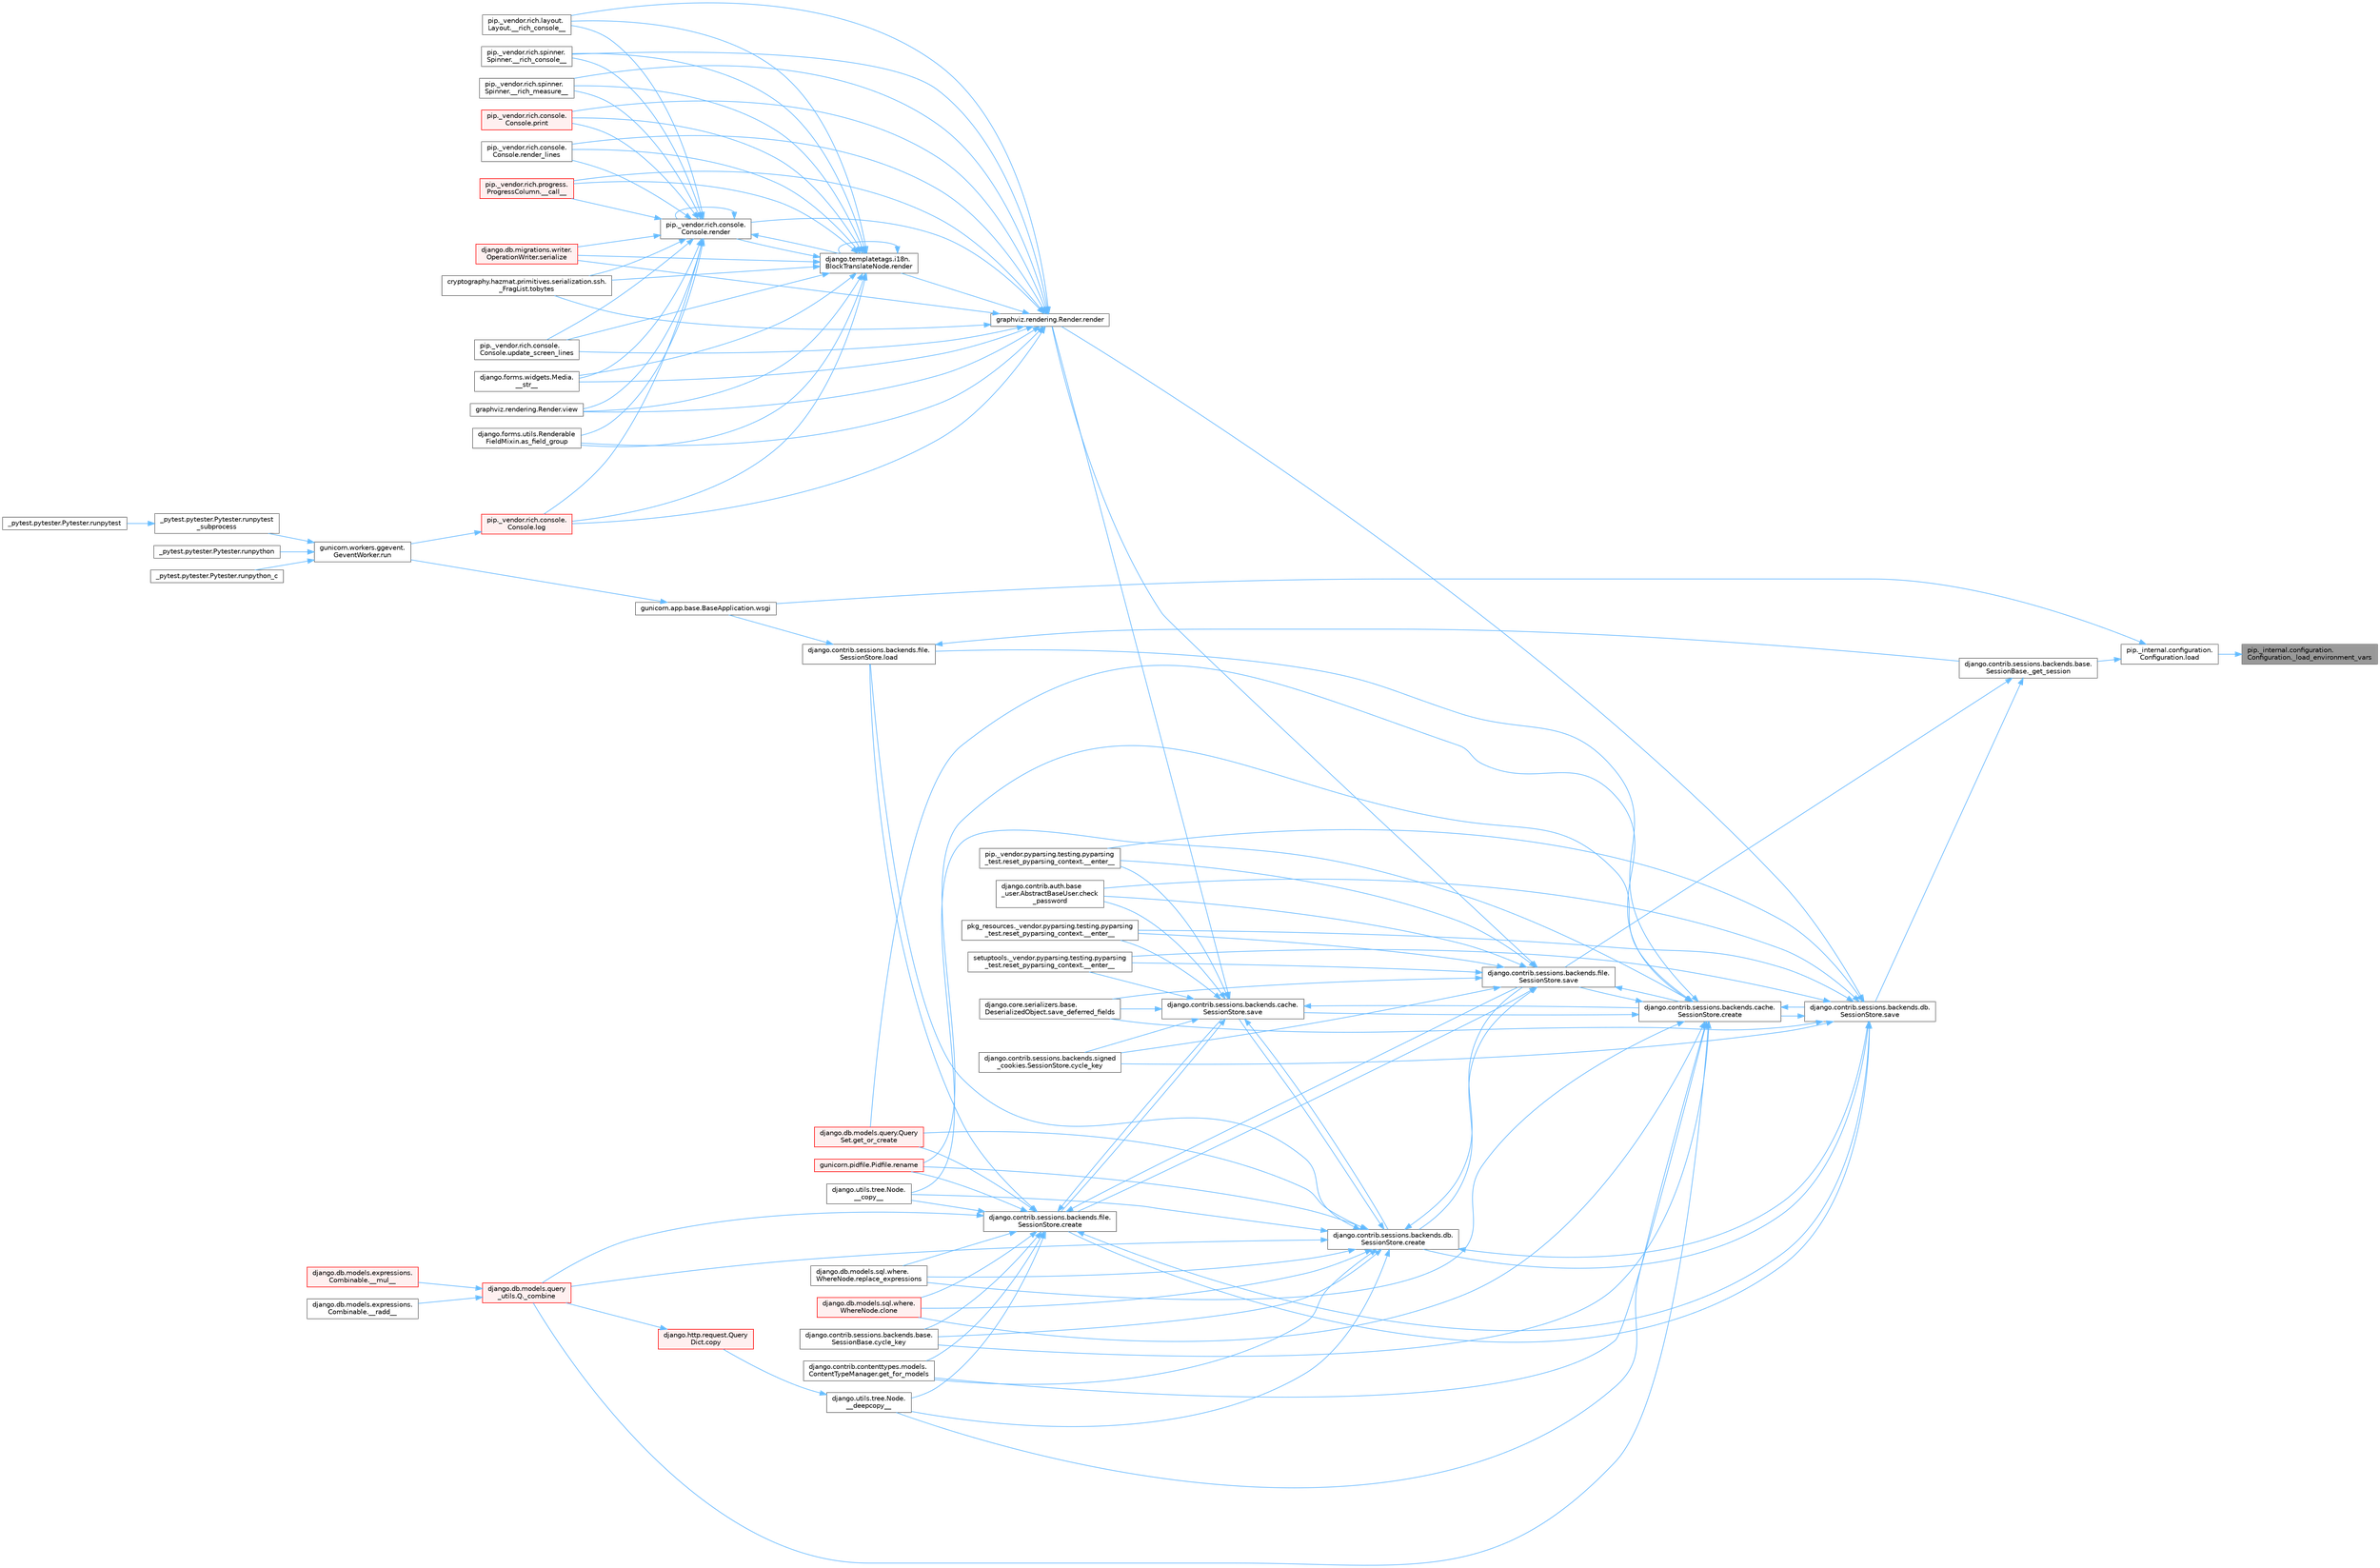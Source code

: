 digraph "pip._internal.configuration.Configuration._load_environment_vars"
{
 // LATEX_PDF_SIZE
  bgcolor="transparent";
  edge [fontname=Helvetica,fontsize=10,labelfontname=Helvetica,labelfontsize=10];
  node [fontname=Helvetica,fontsize=10,shape=box,height=0.2,width=0.4];
  rankdir="RL";
  Node1 [id="Node000001",label="pip._internal.configuration.\lConfiguration._load_environment_vars",height=0.2,width=0.4,color="gray40", fillcolor="grey60", style="filled", fontcolor="black",tooltip=" "];
  Node1 -> Node2 [id="edge1_Node000001_Node000002",dir="back",color="steelblue1",style="solid",tooltip=" "];
  Node2 [id="Node000002",label="pip._internal.configuration.\lConfiguration.load",height=0.2,width=0.4,color="grey40", fillcolor="white", style="filled",URL="$classpip_1_1__internal_1_1configuration_1_1_configuration.html#acc3aa857df7198ccb6f5eb3e728545f6",tooltip=" "];
  Node2 -> Node3 [id="edge2_Node000002_Node000003",dir="back",color="steelblue1",style="solid",tooltip=" "];
  Node3 [id="Node000003",label="django.contrib.sessions.backends.base.\lSessionBase._get_session",height=0.2,width=0.4,color="grey40", fillcolor="white", style="filled",URL="$classdjango_1_1contrib_1_1sessions_1_1backends_1_1base_1_1_session_base.html#a3ca0af594cbb5d34f3d4f76c8f90bf4f",tooltip=" "];
  Node3 -> Node4 [id="edge3_Node000003_Node000004",dir="back",color="steelblue1",style="solid",tooltip=" "];
  Node4 [id="Node000004",label="django.contrib.sessions.backends.db.\lSessionStore.save",height=0.2,width=0.4,color="grey40", fillcolor="white", style="filled",URL="$classdjango_1_1contrib_1_1sessions_1_1backends_1_1db_1_1_session_store.html#a68a6b4f159bd3dc969ec80b34c1622af",tooltip=" "];
  Node4 -> Node5 [id="edge4_Node000004_Node000005",dir="back",color="steelblue1",style="solid",tooltip=" "];
  Node5 [id="Node000005",label="pip._vendor.pyparsing.testing.pyparsing\l_test.reset_pyparsing_context.__enter__",height=0.2,width=0.4,color="grey40", fillcolor="white", style="filled",URL="$classpip_1_1__vendor_1_1pyparsing_1_1testing_1_1pyparsing__test_1_1reset__pyparsing__context.html#a3d39d97a0d95a9b46c987e6dff52b7c0",tooltip=" "];
  Node4 -> Node6 [id="edge5_Node000004_Node000006",dir="back",color="steelblue1",style="solid",tooltip=" "];
  Node6 [id="Node000006",label="pkg_resources._vendor.pyparsing.testing.pyparsing\l_test.reset_pyparsing_context.__enter__",height=0.2,width=0.4,color="grey40", fillcolor="white", style="filled",URL="$classpkg__resources_1_1__vendor_1_1pyparsing_1_1testing_1_1pyparsing__test_1_1reset__pyparsing__context.html#a8d8360c033ccc7296fb9323a07cdeb25",tooltip=" "];
  Node4 -> Node7 [id="edge6_Node000004_Node000007",dir="back",color="steelblue1",style="solid",tooltip=" "];
  Node7 [id="Node000007",label="setuptools._vendor.pyparsing.testing.pyparsing\l_test.reset_pyparsing_context.__enter__",height=0.2,width=0.4,color="grey40", fillcolor="white", style="filled",URL="$classsetuptools_1_1__vendor_1_1pyparsing_1_1testing_1_1pyparsing__test_1_1reset__pyparsing__context.html#a436e2ea8355c86505c8cfdae81714c7c",tooltip=" "];
  Node4 -> Node8 [id="edge7_Node000004_Node000008",dir="back",color="steelblue1",style="solid",tooltip=" "];
  Node8 [id="Node000008",label="django.contrib.auth.base\l_user.AbstractBaseUser.check\l_password",height=0.2,width=0.4,color="grey40", fillcolor="white", style="filled",URL="$classdjango_1_1contrib_1_1auth_1_1base__user_1_1_abstract_base_user.html#aaa9bb7fa5353bc1917dbd7f87b63321a",tooltip=" "];
  Node4 -> Node9 [id="edge8_Node000004_Node000009",dir="back",color="steelblue1",style="solid",tooltip=" "];
  Node9 [id="Node000009",label="django.contrib.sessions.backends.cache.\lSessionStore.create",height=0.2,width=0.4,color="grey40", fillcolor="white", style="filled",URL="$classdjango_1_1contrib_1_1sessions_1_1backends_1_1cache_1_1_session_store.html#a38c9efbdb5115fd1820ae198b767c39c",tooltip=" "];
  Node9 -> Node10 [id="edge9_Node000009_Node000010",dir="back",color="steelblue1",style="solid",tooltip=" "];
  Node10 [id="Node000010",label="django.utils.tree.Node.\l__copy__",height=0.2,width=0.4,color="grey40", fillcolor="white", style="filled",URL="$classdjango_1_1utils_1_1tree_1_1_node.html#abae878f6b4500b8b241c23d8fac46e63",tooltip=" "];
  Node9 -> Node11 [id="edge10_Node000009_Node000011",dir="back",color="steelblue1",style="solid",tooltip=" "];
  Node11 [id="Node000011",label="django.utils.tree.Node.\l__deepcopy__",height=0.2,width=0.4,color="grey40", fillcolor="white", style="filled",URL="$classdjango_1_1utils_1_1tree_1_1_node.html#a38840c46ded3963808edbeec90765d6b",tooltip=" "];
  Node11 -> Node12 [id="edge11_Node000011_Node000012",dir="back",color="steelblue1",style="solid",tooltip=" "];
  Node12 [id="Node000012",label="django.http.request.Query\lDict.copy",height=0.2,width=0.4,color="red", fillcolor="#FFF0F0", style="filled",URL="$classdjango_1_1http_1_1request_1_1_query_dict.html#ada9e4956e62868c5587b9ffde7b358b5",tooltip=" "];
  Node12 -> Node154 [id="edge12_Node000012_Node000154",dir="back",color="steelblue1",style="solid",tooltip=" "];
  Node154 [id="Node000154",label="django.db.models.query\l_utils.Q._combine",height=0.2,width=0.4,color="red", fillcolor="#FFF0F0", style="filled",URL="$classdjango_1_1db_1_1models_1_1query__utils_1_1_q.html#ade621b98231b73615e1aa3a726560c55",tooltip=" "];
  Node154 -> Node155 [id="edge13_Node000154_Node000155",dir="back",color="steelblue1",style="solid",tooltip=" "];
  Node155 [id="Node000155",label="django.db.models.expressions.\lCombinable.__mul__",height=0.2,width=0.4,color="red", fillcolor="#FFF0F0", style="filled",URL="$classdjango_1_1db_1_1models_1_1expressions_1_1_combinable.html#a18670e03ec4b2fc0eafb0782602b72ec",tooltip=" "];
  Node154 -> Node159 [id="edge14_Node000154_Node000159",dir="back",color="steelblue1",style="solid",tooltip=" "];
  Node159 [id="Node000159",label="django.db.models.expressions.\lCombinable.__radd__",height=0.2,width=0.4,color="grey40", fillcolor="white", style="filled",URL="$classdjango_1_1db_1_1models_1_1expressions_1_1_combinable.html#a4872efab02abfbe2d20977469210ce25",tooltip=" "];
  Node9 -> Node154 [id="edge15_Node000009_Node000154",dir="back",color="steelblue1",style="solid",tooltip=" "];
  Node9 -> Node394 [id="edge16_Node000009_Node000394",dir="back",color="steelblue1",style="solid",tooltip=" "];
  Node394 [id="Node000394",label="django.db.models.sql.where.\lWhereNode.clone",height=0.2,width=0.4,color="red", fillcolor="#FFF0F0", style="filled",URL="$classdjango_1_1db_1_1models_1_1sql_1_1where_1_1_where_node.html#a0faff63950b774ce4ad391ea1f6b6d2c",tooltip=" "];
  Node9 -> Node32 [id="edge17_Node000009_Node000032",dir="back",color="steelblue1",style="solid",tooltip=" "];
  Node32 [id="Node000032",label="django.contrib.sessions.backends.base.\lSessionBase.cycle_key",height=0.2,width=0.4,color="grey40", fillcolor="white", style="filled",URL="$classdjango_1_1contrib_1_1sessions_1_1backends_1_1base_1_1_session_base.html#a6955e9bebe4e5b7d463bccfcf9181016",tooltip=" "];
  Node9 -> Node519 [id="edge18_Node000009_Node000519",dir="back",color="steelblue1",style="solid",tooltip=" "];
  Node519 [id="Node000519",label="django.contrib.contenttypes.models.\lContentTypeManager.get_for_models",height=0.2,width=0.4,color="grey40", fillcolor="white", style="filled",URL="$classdjango_1_1contrib_1_1contenttypes_1_1models_1_1_content_type_manager.html#a541a2e215680799739b6f8c1b19ddda4",tooltip=" "];
  Node9 -> Node520 [id="edge19_Node000009_Node000520",dir="back",color="steelblue1",style="solid",tooltip=" "];
  Node520 [id="Node000520",label="django.db.models.query.Query\lSet.get_or_create",height=0.2,width=0.4,color="red", fillcolor="#FFF0F0", style="filled",URL="$classdjango_1_1db_1_1models_1_1query_1_1_query_set.html#a0f727927ec4d1b9f3087b831cc911c59",tooltip=" "];
  Node9 -> Node302 [id="edge20_Node000009_Node000302",dir="back",color="steelblue1",style="solid",tooltip=" "];
  Node302 [id="Node000302",label="django.contrib.sessions.backends.file.\lSessionStore.load",height=0.2,width=0.4,color="grey40", fillcolor="white", style="filled",URL="$classdjango_1_1contrib_1_1sessions_1_1backends_1_1file_1_1_session_store.html#a408fa63512306fbaa7bbb62742f0295f",tooltip=" "];
  Node302 -> Node3 [id="edge21_Node000302_Node000003",dir="back",color="steelblue1",style="solid",tooltip=" "];
  Node302 -> Node299 [id="edge22_Node000302_Node000299",dir="back",color="steelblue1",style="solid",tooltip=" "];
  Node299 [id="Node000299",label="gunicorn.app.base.BaseApplication.wsgi",height=0.2,width=0.4,color="grey40", fillcolor="white", style="filled",URL="$classgunicorn_1_1app_1_1base_1_1_base_application.html#a18ae24b2d0d44fb694b9f2b0cdffa670",tooltip=" "];
  Node299 -> Node300 [id="edge23_Node000299_Node000300",dir="back",color="steelblue1",style="solid",tooltip=" "];
  Node300 [id="Node000300",label="gunicorn.workers.ggevent.\lGeventWorker.run",height=0.2,width=0.4,color="grey40", fillcolor="white", style="filled",URL="$classgunicorn_1_1workers_1_1ggevent_1_1_gevent_worker.html#a0d8ffe6d6db44cfe8310ccf5643506ee",tooltip=" "];
  Node300 -> Node105 [id="edge24_Node000300_Node000105",dir="back",color="steelblue1",style="solid",tooltip=" "];
  Node105 [id="Node000105",label="_pytest.pytester.Pytester.runpytest\l_subprocess",height=0.2,width=0.4,color="grey40", fillcolor="white", style="filled",URL="$class__pytest_1_1pytester_1_1_pytester.html#a59323c6d6a1469a1206f1c0b8fce99c9",tooltip=" "];
  Node105 -> Node106 [id="edge25_Node000105_Node000106",dir="back",color="steelblue1",style="solid",tooltip=" "];
  Node106 [id="Node000106",label="_pytest.pytester.Pytester.runpytest",height=0.2,width=0.4,color="grey40", fillcolor="white", style="filled",URL="$class__pytest_1_1pytester_1_1_pytester.html#a2765db48ffe1b8853581d711ff43a87b",tooltip=" "];
  Node300 -> Node107 [id="edge26_Node000300_Node000107",dir="back",color="steelblue1",style="solid",tooltip=" "];
  Node107 [id="Node000107",label="_pytest.pytester.Pytester.runpython",height=0.2,width=0.4,color="grey40", fillcolor="white", style="filled",URL="$class__pytest_1_1pytester_1_1_pytester.html#a4e0c539507f15fd333cf618faf9687ef",tooltip=" "];
  Node300 -> Node108 [id="edge27_Node000300_Node000108",dir="back",color="steelblue1",style="solid",tooltip=" "];
  Node108 [id="Node000108",label="_pytest.pytester.Pytester.runpython_c",height=0.2,width=0.4,color="grey40", fillcolor="white", style="filled",URL="$class__pytest_1_1pytester_1_1_pytester.html#aea789acfe206d9c40d9a6bf54a337f2a",tooltip=" "];
  Node9 -> Node522 [id="edge28_Node000009_Node000522",dir="back",color="steelblue1",style="solid",tooltip=" "];
  Node522 [id="Node000522",label="gunicorn.pidfile.Pidfile.rename",height=0.2,width=0.4,color="red", fillcolor="#FFF0F0", style="filled",URL="$classgunicorn_1_1pidfile_1_1_pidfile.html#af03623bf56b92f594700ba5e5f25bc76",tooltip=" "];
  Node9 -> Node524 [id="edge29_Node000009_Node000524",dir="back",color="steelblue1",style="solid",tooltip=" "];
  Node524 [id="Node000524",label="django.db.models.sql.where.\lWhereNode.replace_expressions",height=0.2,width=0.4,color="grey40", fillcolor="white", style="filled",URL="$classdjango_1_1db_1_1models_1_1sql_1_1where_1_1_where_node.html#a1cc3580a7f4a51605b52ae4a9653b3ac",tooltip=" "];
  Node9 -> Node525 [id="edge30_Node000009_Node000525",dir="back",color="steelblue1",style="solid",tooltip=" "];
  Node525 [id="Node000525",label="django.contrib.sessions.backends.cache.\lSessionStore.save",height=0.2,width=0.4,color="grey40", fillcolor="white", style="filled",URL="$classdjango_1_1contrib_1_1sessions_1_1backends_1_1cache_1_1_session_store.html#a67e81d959c24e3a84b1e755a9a861c53",tooltip=" "];
  Node525 -> Node5 [id="edge31_Node000525_Node000005",dir="back",color="steelblue1",style="solid",tooltip=" "];
  Node525 -> Node6 [id="edge32_Node000525_Node000006",dir="back",color="steelblue1",style="solid",tooltip=" "];
  Node525 -> Node7 [id="edge33_Node000525_Node000007",dir="back",color="steelblue1",style="solid",tooltip=" "];
  Node525 -> Node8 [id="edge34_Node000525_Node000008",dir="back",color="steelblue1",style="solid",tooltip=" "];
  Node525 -> Node9 [id="edge35_Node000525_Node000009",dir="back",color="steelblue1",style="solid",tooltip=" "];
  Node525 -> Node393 [id="edge36_Node000525_Node000393",dir="back",color="steelblue1",style="solid",tooltip=" "];
  Node393 [id="Node000393",label="django.contrib.sessions.backends.db.\lSessionStore.create",height=0.2,width=0.4,color="grey40", fillcolor="white", style="filled",URL="$classdjango_1_1contrib_1_1sessions_1_1backends_1_1db_1_1_session_store.html#a4a98c0168c61e75be58e279660aa6ce4",tooltip=" "];
  Node393 -> Node10 [id="edge37_Node000393_Node000010",dir="back",color="steelblue1",style="solid",tooltip=" "];
  Node393 -> Node11 [id="edge38_Node000393_Node000011",dir="back",color="steelblue1",style="solid",tooltip=" "];
  Node393 -> Node154 [id="edge39_Node000393_Node000154",dir="back",color="steelblue1",style="solid",tooltip=" "];
  Node393 -> Node394 [id="edge40_Node000393_Node000394",dir="back",color="steelblue1",style="solid",tooltip=" "];
  Node393 -> Node32 [id="edge41_Node000393_Node000032",dir="back",color="steelblue1",style="solid",tooltip=" "];
  Node393 -> Node519 [id="edge42_Node000393_Node000519",dir="back",color="steelblue1",style="solid",tooltip=" "];
  Node393 -> Node520 [id="edge43_Node000393_Node000520",dir="back",color="steelblue1",style="solid",tooltip=" "];
  Node393 -> Node302 [id="edge44_Node000393_Node000302",dir="back",color="steelblue1",style="solid",tooltip=" "];
  Node393 -> Node522 [id="edge45_Node000393_Node000522",dir="back",color="steelblue1",style="solid",tooltip=" "];
  Node393 -> Node524 [id="edge46_Node000393_Node000524",dir="back",color="steelblue1",style="solid",tooltip=" "];
  Node393 -> Node525 [id="edge47_Node000393_Node000525",dir="back",color="steelblue1",style="solid",tooltip=" "];
  Node393 -> Node4 [id="edge48_Node000393_Node000004",dir="back",color="steelblue1",style="solid",tooltip=" "];
  Node393 -> Node1117 [id="edge49_Node000393_Node001117",dir="back",color="steelblue1",style="solid",tooltip=" "];
  Node1117 [id="Node001117",label="django.contrib.sessions.backends.file.\lSessionStore.save",height=0.2,width=0.4,color="grey40", fillcolor="white", style="filled",URL="$classdjango_1_1contrib_1_1sessions_1_1backends_1_1file_1_1_session_store.html#af170f9c112376eb1627509287bf9620f",tooltip=" "];
  Node1117 -> Node5 [id="edge50_Node001117_Node000005",dir="back",color="steelblue1",style="solid",tooltip=" "];
  Node1117 -> Node6 [id="edge51_Node001117_Node000006",dir="back",color="steelblue1",style="solid",tooltip=" "];
  Node1117 -> Node7 [id="edge52_Node001117_Node000007",dir="back",color="steelblue1",style="solid",tooltip=" "];
  Node1117 -> Node8 [id="edge53_Node001117_Node000008",dir="back",color="steelblue1",style="solid",tooltip=" "];
  Node1117 -> Node9 [id="edge54_Node001117_Node000009",dir="back",color="steelblue1",style="solid",tooltip=" "];
  Node1117 -> Node393 [id="edge55_Node001117_Node000393",dir="back",color="steelblue1",style="solid",tooltip=" "];
  Node1117 -> Node518 [id="edge56_Node001117_Node000518",dir="back",color="steelblue1",style="solid",tooltip=" "];
  Node518 [id="Node000518",label="django.contrib.sessions.backends.file.\lSessionStore.create",height=0.2,width=0.4,color="grey40", fillcolor="white", style="filled",URL="$classdjango_1_1contrib_1_1sessions_1_1backends_1_1file_1_1_session_store.html#a6624db6a37dfff490f837047e0a60dda",tooltip=" "];
  Node518 -> Node10 [id="edge57_Node000518_Node000010",dir="back",color="steelblue1",style="solid",tooltip=" "];
  Node518 -> Node11 [id="edge58_Node000518_Node000011",dir="back",color="steelblue1",style="solid",tooltip=" "];
  Node518 -> Node154 [id="edge59_Node000518_Node000154",dir="back",color="steelblue1",style="solid",tooltip=" "];
  Node518 -> Node394 [id="edge60_Node000518_Node000394",dir="back",color="steelblue1",style="solid",tooltip=" "];
  Node518 -> Node32 [id="edge61_Node000518_Node000032",dir="back",color="steelblue1",style="solid",tooltip=" "];
  Node518 -> Node519 [id="edge62_Node000518_Node000519",dir="back",color="steelblue1",style="solid",tooltip=" "];
  Node518 -> Node520 [id="edge63_Node000518_Node000520",dir="back",color="steelblue1",style="solid",tooltip=" "];
  Node518 -> Node302 [id="edge64_Node000518_Node000302",dir="back",color="steelblue1",style="solid",tooltip=" "];
  Node518 -> Node522 [id="edge65_Node000518_Node000522",dir="back",color="steelblue1",style="solid",tooltip=" "];
  Node518 -> Node524 [id="edge66_Node000518_Node000524",dir="back",color="steelblue1",style="solid",tooltip=" "];
  Node518 -> Node525 [id="edge67_Node000518_Node000525",dir="back",color="steelblue1",style="solid",tooltip=" "];
  Node518 -> Node4 [id="edge68_Node000518_Node000004",dir="back",color="steelblue1",style="solid",tooltip=" "];
  Node518 -> Node1117 [id="edge69_Node000518_Node001117",dir="back",color="steelblue1",style="solid",tooltip=" "];
  Node1117 -> Node526 [id="edge70_Node001117_Node000526",dir="back",color="steelblue1",style="solid",tooltip=" "];
  Node526 [id="Node000526",label="django.contrib.sessions.backends.signed\l_cookies.SessionStore.cycle_key",height=0.2,width=0.4,color="grey40", fillcolor="white", style="filled",URL="$classdjango_1_1contrib_1_1sessions_1_1backends_1_1signed__cookies_1_1_session_store.html#abf8e71313b847459c30f19e691c25a93",tooltip=" "];
  Node1117 -> Node527 [id="edge71_Node001117_Node000527",dir="back",color="steelblue1",style="solid",tooltip=" "];
  Node527 [id="Node000527",label="graphviz.rendering.Render.render",height=0.2,width=0.4,color="grey40", fillcolor="white", style="filled",URL="$classgraphviz_1_1rendering_1_1_render.html#a0249d6538d64a6b59b1bed64d4636456",tooltip=" "];
  Node527 -> Node408 [id="edge72_Node000527_Node000408",dir="back",color="steelblue1",style="solid",tooltip=" "];
  Node408 [id="Node000408",label="pip._vendor.rich.progress.\lProgressColumn.__call__",height=0.2,width=0.4,color="red", fillcolor="#FFF0F0", style="filled",URL="$classpip_1_1__vendor_1_1rich_1_1progress_1_1_progress_column.html#ae0c399be74222f949edb0fa5324cf6ea",tooltip=" "];
  Node527 -> Node409 [id="edge73_Node000527_Node000409",dir="back",color="steelblue1",style="solid",tooltip=" "];
  Node409 [id="Node000409",label="pip._vendor.rich.layout.\lLayout.__rich_console__",height=0.2,width=0.4,color="grey40", fillcolor="white", style="filled",URL="$classpip_1_1__vendor_1_1rich_1_1layout_1_1_layout.html#ac39cb3d17d2b0324ee1b0dada41a3ebd",tooltip=" "];
  Node527 -> Node410 [id="edge74_Node000527_Node000410",dir="back",color="steelblue1",style="solid",tooltip=" "];
  Node410 [id="Node000410",label="pip._vendor.rich.spinner.\lSpinner.__rich_console__",height=0.2,width=0.4,color="grey40", fillcolor="white", style="filled",URL="$classpip_1_1__vendor_1_1rich_1_1spinner_1_1_spinner.html#a6883d8dced19ac48d4dfc74f776357fd",tooltip=" "];
  Node527 -> Node411 [id="edge75_Node000527_Node000411",dir="back",color="steelblue1",style="solid",tooltip=" "];
  Node411 [id="Node000411",label="pip._vendor.rich.spinner.\lSpinner.__rich_measure__",height=0.2,width=0.4,color="grey40", fillcolor="white", style="filled",URL="$classpip_1_1__vendor_1_1rich_1_1spinner_1_1_spinner.html#a89745682c823c44a31bae8e8d07869f5",tooltip=" "];
  Node527 -> Node412 [id="edge76_Node000527_Node000412",dir="back",color="steelblue1",style="solid",tooltip=" "];
  Node412 [id="Node000412",label="django.forms.widgets.Media.\l__str__",height=0.2,width=0.4,color="grey40", fillcolor="white", style="filled",URL="$classdjango_1_1forms_1_1widgets_1_1_media.html#ae1651710548a7d9f14f036d035012d21",tooltip=" "];
  Node527 -> Node413 [id="edge77_Node000527_Node000413",dir="back",color="steelblue1",style="solid",tooltip=" "];
  Node413 [id="Node000413",label="django.forms.utils.Renderable\lFieldMixin.as_field_group",height=0.2,width=0.4,color="grey40", fillcolor="white", style="filled",URL="$classdjango_1_1forms_1_1utils_1_1_renderable_field_mixin.html#a1e9a1b4f790ea694431554267fd5d74c",tooltip=" "];
  Node527 -> Node414 [id="edge78_Node000527_Node000414",dir="back",color="steelblue1",style="solid",tooltip=" "];
  Node414 [id="Node000414",label="pip._vendor.rich.console.\lConsole.log",height=0.2,width=0.4,color="red", fillcolor="#FFF0F0", style="filled",URL="$classpip_1_1__vendor_1_1rich_1_1console_1_1_console.html#af9c77e39f9413fc2b134c60cfa23b0f1",tooltip=" "];
  Node414 -> Node300 [id="edge79_Node000414_Node000300",dir="back",color="steelblue1",style="solid",tooltip=" "];
  Node527 -> Node528 [id="edge80_Node000527_Node000528",dir="back",color="steelblue1",style="solid",tooltip=" "];
  Node528 [id="Node000528",label="pip._vendor.rich.console.\lConsole.print",height=0.2,width=0.4,color="red", fillcolor="#FFF0F0", style="filled",URL="$classpip_1_1__vendor_1_1rich_1_1console_1_1_console.html#af954370cdbb49236b597f2c11064549d",tooltip=" "];
  Node527 -> Node853 [id="edge81_Node000527_Node000853",dir="back",color="steelblue1",style="solid",tooltip=" "];
  Node853 [id="Node000853",label="django.templatetags.i18n.\lBlockTranslateNode.render",height=0.2,width=0.4,color="grey40", fillcolor="white", style="filled",URL="$classdjango_1_1templatetags_1_1i18n_1_1_block_translate_node.html#aaf05bebfd02c1c4b676387ada0357832",tooltip=" "];
  Node853 -> Node408 [id="edge82_Node000853_Node000408",dir="back",color="steelblue1",style="solid",tooltip=" "];
  Node853 -> Node409 [id="edge83_Node000853_Node000409",dir="back",color="steelblue1",style="solid",tooltip=" "];
  Node853 -> Node410 [id="edge84_Node000853_Node000410",dir="back",color="steelblue1",style="solid",tooltip=" "];
  Node853 -> Node411 [id="edge85_Node000853_Node000411",dir="back",color="steelblue1",style="solid",tooltip=" "];
  Node853 -> Node412 [id="edge86_Node000853_Node000412",dir="back",color="steelblue1",style="solid",tooltip=" "];
  Node853 -> Node413 [id="edge87_Node000853_Node000413",dir="back",color="steelblue1",style="solid",tooltip=" "];
  Node853 -> Node414 [id="edge88_Node000853_Node000414",dir="back",color="steelblue1",style="solid",tooltip=" "];
  Node853 -> Node528 [id="edge89_Node000853_Node000528",dir="back",color="steelblue1",style="solid",tooltip=" "];
  Node853 -> Node853 [id="edge90_Node000853_Node000853",dir="back",color="steelblue1",style="solid",tooltip=" "];
  Node853 -> Node854 [id="edge91_Node000853_Node000854",dir="back",color="steelblue1",style="solid",tooltip=" "];
  Node854 [id="Node000854",label="pip._vendor.rich.console.\lConsole.render",height=0.2,width=0.4,color="grey40", fillcolor="white", style="filled",URL="$classpip_1_1__vendor_1_1rich_1_1console_1_1_console.html#a9551b8254c573105adde80622393a938",tooltip=" "];
  Node854 -> Node408 [id="edge92_Node000854_Node000408",dir="back",color="steelblue1",style="solid",tooltip=" "];
  Node854 -> Node409 [id="edge93_Node000854_Node000409",dir="back",color="steelblue1",style="solid",tooltip=" "];
  Node854 -> Node410 [id="edge94_Node000854_Node000410",dir="back",color="steelblue1",style="solid",tooltip=" "];
  Node854 -> Node411 [id="edge95_Node000854_Node000411",dir="back",color="steelblue1",style="solid",tooltip=" "];
  Node854 -> Node412 [id="edge96_Node000854_Node000412",dir="back",color="steelblue1",style="solid",tooltip=" "];
  Node854 -> Node413 [id="edge97_Node000854_Node000413",dir="back",color="steelblue1",style="solid",tooltip=" "];
  Node854 -> Node414 [id="edge98_Node000854_Node000414",dir="back",color="steelblue1",style="solid",tooltip=" "];
  Node854 -> Node528 [id="edge99_Node000854_Node000528",dir="back",color="steelblue1",style="solid",tooltip=" "];
  Node854 -> Node853 [id="edge100_Node000854_Node000853",dir="back",color="steelblue1",style="solid",tooltip=" "];
  Node854 -> Node854 [id="edge101_Node000854_Node000854",dir="back",color="steelblue1",style="solid",tooltip=" "];
  Node854 -> Node855 [id="edge102_Node000854_Node000855",dir="back",color="steelblue1",style="solid",tooltip=" "];
  Node855 [id="Node000855",label="pip._vendor.rich.console.\lConsole.render_lines",height=0.2,width=0.4,color="grey40", fillcolor="white", style="filled",URL="$classpip_1_1__vendor_1_1rich_1_1console_1_1_console.html#a5818808a49db20c5bee6986425f96f14",tooltip=" "];
  Node854 -> Node856 [id="edge103_Node000854_Node000856",dir="back",color="steelblue1",style="solid",tooltip=" "];
  Node856 [id="Node000856",label="django.db.migrations.writer.\lOperationWriter.serialize",height=0.2,width=0.4,color="red", fillcolor="#FFF0F0", style="filled",URL="$classdjango_1_1db_1_1migrations_1_1writer_1_1_operation_writer.html#a866e8d13e1c54a35d74e9a6b0383b2f8",tooltip=" "];
  Node854 -> Node1198 [id="edge104_Node000854_Node001198",dir="back",color="steelblue1",style="solid",tooltip=" "];
  Node1198 [id="Node001198",label="cryptography.hazmat.primitives.serialization.ssh.\l_FragList.tobytes",height=0.2,width=0.4,color="grey40", fillcolor="white", style="filled",URL="$classcryptography_1_1hazmat_1_1primitives_1_1serialization_1_1ssh_1_1___frag_list.html#a195dd4e7c741624829a13af53fa3de38",tooltip=" "];
  Node854 -> Node1199 [id="edge105_Node000854_Node001199",dir="back",color="steelblue1",style="solid",tooltip=" "];
  Node1199 [id="Node001199",label="pip._vendor.rich.console.\lConsole.update_screen_lines",height=0.2,width=0.4,color="grey40", fillcolor="white", style="filled",URL="$classpip_1_1__vendor_1_1rich_1_1console_1_1_console.html#a21cfe5af86ec7533f23d45fe2969817e",tooltip=" "];
  Node854 -> Node1200 [id="edge106_Node000854_Node001200",dir="back",color="steelblue1",style="solid",tooltip=" "];
  Node1200 [id="Node001200",label="graphviz.rendering.Render.view",height=0.2,width=0.4,color="grey40", fillcolor="white", style="filled",URL="$classgraphviz_1_1rendering_1_1_render.html#a53169c422996b9a7e92b5580c13914e2",tooltip=" "];
  Node853 -> Node855 [id="edge107_Node000853_Node000855",dir="back",color="steelblue1",style="solid",tooltip=" "];
  Node853 -> Node856 [id="edge108_Node000853_Node000856",dir="back",color="steelblue1",style="solid",tooltip=" "];
  Node853 -> Node1198 [id="edge109_Node000853_Node001198",dir="back",color="steelblue1",style="solid",tooltip=" "];
  Node853 -> Node1199 [id="edge110_Node000853_Node001199",dir="back",color="steelblue1",style="solid",tooltip=" "];
  Node853 -> Node1200 [id="edge111_Node000853_Node001200",dir="back",color="steelblue1",style="solid",tooltip=" "];
  Node527 -> Node854 [id="edge112_Node000527_Node000854",dir="back",color="steelblue1",style="solid",tooltip=" "];
  Node527 -> Node855 [id="edge113_Node000527_Node000855",dir="back",color="steelblue1",style="solid",tooltip=" "];
  Node527 -> Node856 [id="edge114_Node000527_Node000856",dir="back",color="steelblue1",style="solid",tooltip=" "];
  Node527 -> Node1198 [id="edge115_Node000527_Node001198",dir="back",color="steelblue1",style="solid",tooltip=" "];
  Node527 -> Node1199 [id="edge116_Node000527_Node001199",dir="back",color="steelblue1",style="solid",tooltip=" "];
  Node527 -> Node1200 [id="edge117_Node000527_Node001200",dir="back",color="steelblue1",style="solid",tooltip=" "];
  Node1117 -> Node1118 [id="edge118_Node001117_Node001118",dir="back",color="steelblue1",style="solid",tooltip=" "];
  Node1118 [id="Node001118",label="django.core.serializers.base.\lDeserializedObject.save_deferred_fields",height=0.2,width=0.4,color="grey40", fillcolor="white", style="filled",URL="$classdjango_1_1core_1_1serializers_1_1base_1_1_deserialized_object.html#a2fd4269d14e2f58fda59335c79a582f5",tooltip=" "];
  Node525 -> Node518 [id="edge119_Node000525_Node000518",dir="back",color="steelblue1",style="solid",tooltip=" "];
  Node525 -> Node526 [id="edge120_Node000525_Node000526",dir="back",color="steelblue1",style="solid",tooltip=" "];
  Node525 -> Node527 [id="edge121_Node000525_Node000527",dir="back",color="steelblue1",style="solid",tooltip=" "];
  Node525 -> Node1118 [id="edge122_Node000525_Node001118",dir="back",color="steelblue1",style="solid",tooltip=" "];
  Node9 -> Node4 [id="edge123_Node000009_Node000004",dir="back",color="steelblue1",style="solid",tooltip=" "];
  Node9 -> Node1117 [id="edge124_Node000009_Node001117",dir="back",color="steelblue1",style="solid",tooltip=" "];
  Node4 -> Node393 [id="edge125_Node000004_Node000393",dir="back",color="steelblue1",style="solid",tooltip=" "];
  Node4 -> Node518 [id="edge126_Node000004_Node000518",dir="back",color="steelblue1",style="solid",tooltip=" "];
  Node4 -> Node526 [id="edge127_Node000004_Node000526",dir="back",color="steelblue1",style="solid",tooltip=" "];
  Node4 -> Node527 [id="edge128_Node000004_Node000527",dir="back",color="steelblue1",style="solid",tooltip=" "];
  Node4 -> Node1118 [id="edge129_Node000004_Node001118",dir="back",color="steelblue1",style="solid",tooltip=" "];
  Node3 -> Node1117 [id="edge130_Node000003_Node001117",dir="back",color="steelblue1",style="solid",tooltip=" "];
  Node2 -> Node299 [id="edge131_Node000002_Node000299",dir="back",color="steelblue1",style="solid",tooltip=" "];
}
